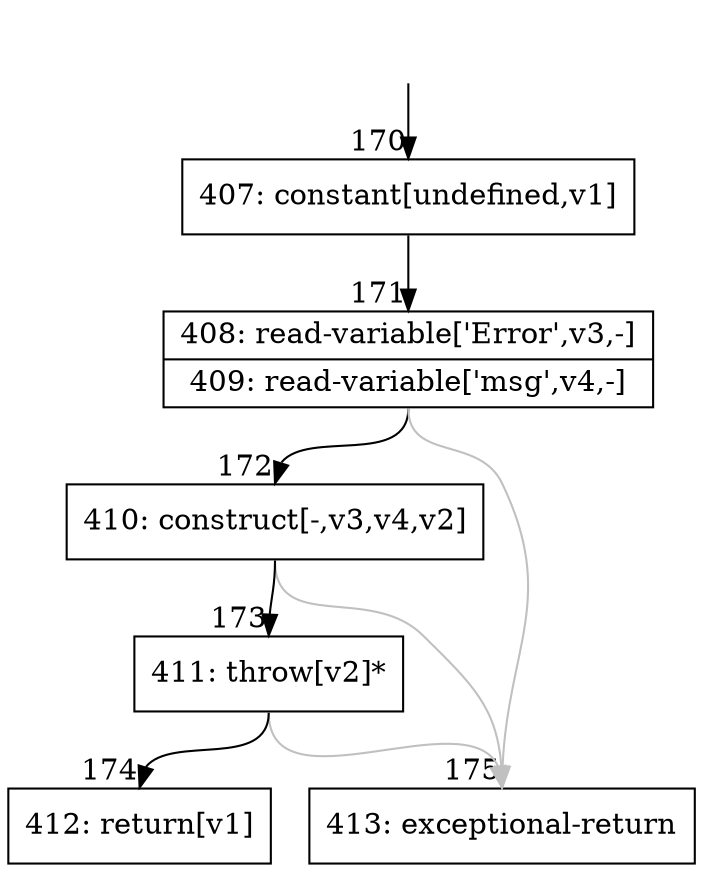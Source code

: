 digraph {
rankdir="TD"
BB_entry18[shape=none,label=""];
BB_entry18 -> BB170 [tailport=s, headport=n, headlabel="    170"]
BB170 [shape=record label="{407: constant[undefined,v1]}" ] 
BB170 -> BB171 [tailport=s, headport=n, headlabel="      171"]
BB171 [shape=record label="{408: read-variable['Error',v3,-]|409: read-variable['msg',v4,-]}" ] 
BB171 -> BB172 [tailport=s, headport=n, headlabel="      172"]
BB171 -> BB175 [tailport=s, headport=n, color=gray, headlabel="      175"]
BB172 [shape=record label="{410: construct[-,v3,v4,v2]}" ] 
BB172 -> BB173 [tailport=s, headport=n, headlabel="      173"]
BB172 -> BB175 [tailport=s, headport=n, color=gray]
BB173 [shape=record label="{411: throw[v2]*}" ] 
BB173 -> BB174 [tailport=s, headport=n, headlabel="      174"]
BB173 -> BB175 [tailport=s, headport=n, color=gray]
BB174 [shape=record label="{412: return[v1]}" ] 
BB175 [shape=record label="{413: exceptional-return}" ] 
}
